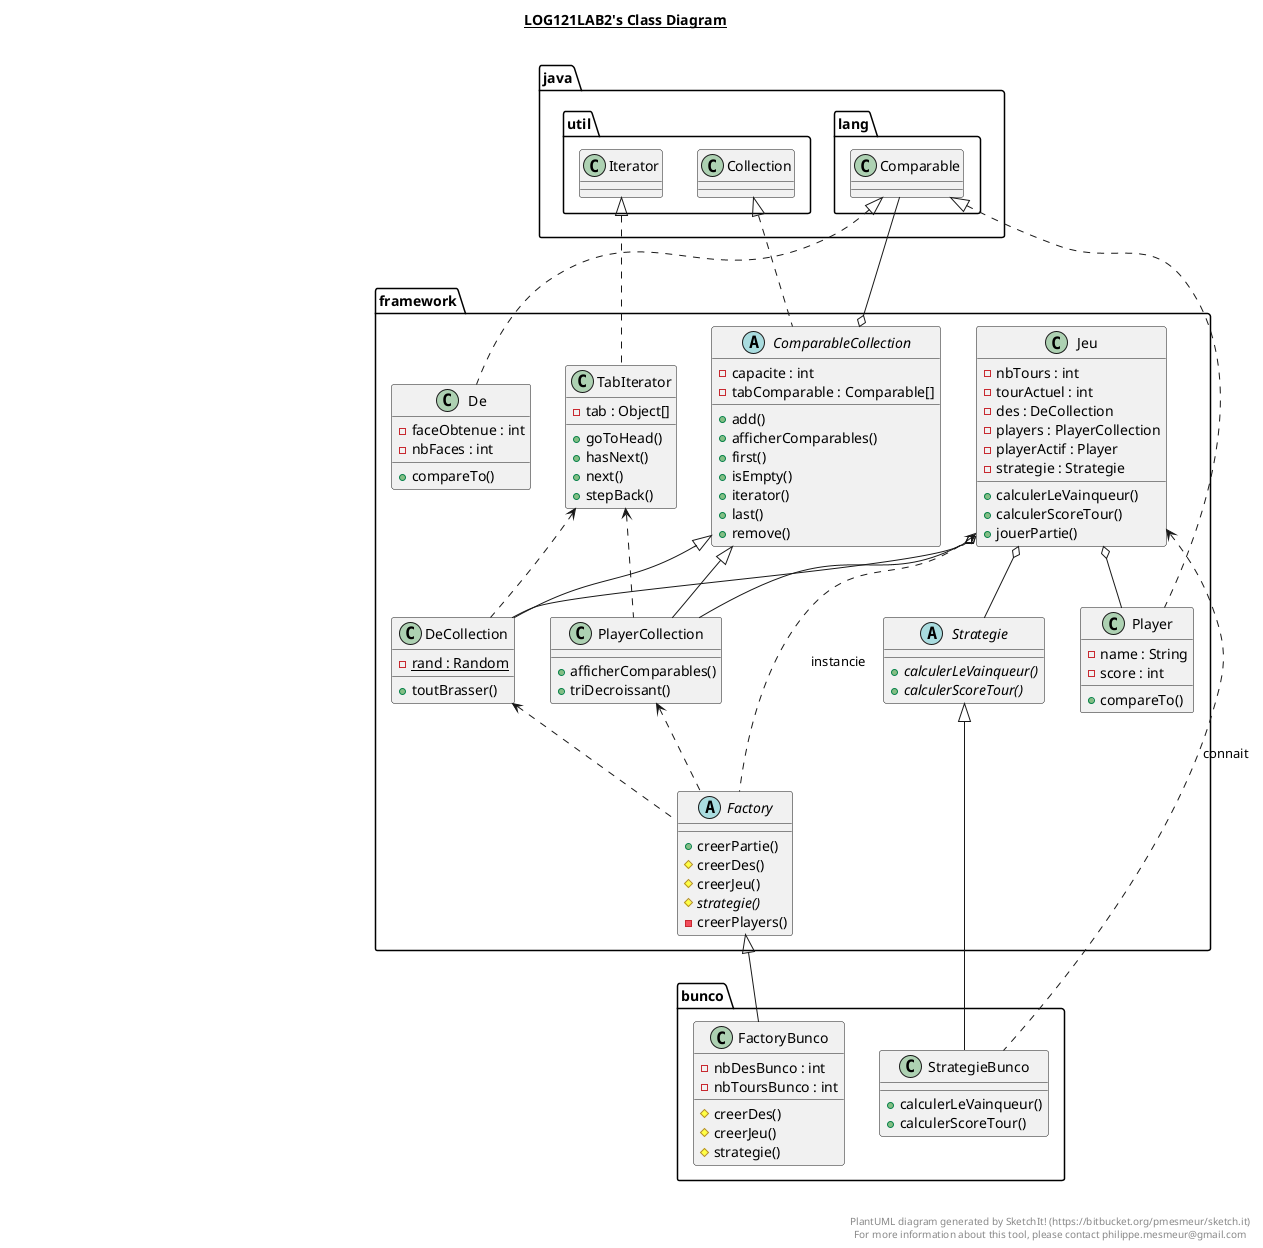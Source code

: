 @startuml

title __LOG121LAB2's Class Diagram__\n

  namespace bunco {
      class bunco.FactoryBunco {
          - nbDesBunco : int
          - nbToursBunco : int
          # creerDes()
          # creerJeu()
          # strategie()
      }
    }
  

  namespace bunco {
    class bunco.StrategieBunco {
            + calculerLeVainqueur()
            + calculerScoreTour()
    }
  }
  

  namespace framework {
      abstract class framework.ComparableCollection {
          - capacite : int
          - tabComparable : Comparable[]
          + add()
          + afficherComparables()
          + first()
          + isEmpty()
          + iterator()
          + last()
          + remove()
      }
    }


    namespace framework {
      class framework.De {
          - faceObtenue : int
          - nbFaces : int
          + compareTo()
      }
    }


    namespace framework {
      class framework.DeCollection {
          {static} - rand : Random
          + toutBrasser()
      }
    }


    namespace framework {
      abstract class framework.Factory {
          + creerPartie()
          # creerDes()
          # creerJeu()
          {abstract} # strategie()
          - creerPlayers()
      }
    }


    namespace framework {
      class framework.Jeu {
          - nbTours : int
          - tourActuel : int
          - des : DeCollection
          - players : PlayerCollection
          - playerActif : Player
          - strategie : Strategie
          + calculerLeVainqueur()
          + calculerScoreTour()
          + jouerPartie()
      }
    }


    namespace framework {
      class framework.Player {
          - name : String
          - score : int
          + compareTo()
      }
    }


    namespace framework {
      class framework.PlayerCollection {
          + afficherComparables()
          + triDecroissant()
      }
    }


    namespace framework {
      abstract class framework.Strategie {
          {abstract} + calculerLeVainqueur()
          {abstract} + calculerScoreTour()
      }
    }


    namespace framework {
      class framework.TabIterator {
          - tab : Object[]
          + goToHead()
          + hasNext()
          + next()
          + stepBack()
      }
    }
  

  namespace programmeTest {
    class programmeTest.TestMain {
    }
  }
  

  namespace tests {
    class tests.DeTest {
    }
  }
  

  namespace tests {
    class tests.JeuTest {
    }
  }
  

  namespace tests {
    class tests.PlayerTest {
    }
  }
  

  namespace tests {
    class tests.StrategieBuncoTest {
    }
  }
  

  bunco.FactoryBunco -up-|> framework.Factory
  bunco.StrategieBunco -up-|> framework.Strategie
  framework.ComparableCollection .up.|> java.util.Collection
  framework.De .up.|> java.lang.Comparable
  framework.DeCollection -up-|> framework.ComparableCollection
  framework.Jeu o-- framework.DeCollection
  framework.Jeu o-- framework.Player
  framework.Jeu o-- framework.PlayerCollection
  framework.Jeu o-- framework.Strategie
  framework.Player .up.|> java.lang.Comparable
  framework.PlayerCollection -up-|> framework.ComparableCollection
  framework.TabIterator .up.|> java.util.Iterator
  tests.DeTest o-- framework.De : de1
  tests.DeTest o-- framework.De : de2
  framework.DeCollection .up.> framework.TabIterator
  framework.PlayerCollection .up.> framework.TabIterator
  framework.ComparableCollection o-- java.lang.Comparable
  bunco.StrategieBunco .up.> framework.Jeu : connait
  framework.Factory .up.> framework.Jeu : instancie
  framework.Factory .up.> framework.DeCollection
  framework.Factory .up.> framework.PlayerCollection

hide tests
hide programmeTest

right footer


PlantUML diagram generated by SketchIt! (https://bitbucket.org/pmesmeur/sketch.it)
For more information about this tool, please contact philippe.mesmeur@gmail.com
endfooter

@enduml
